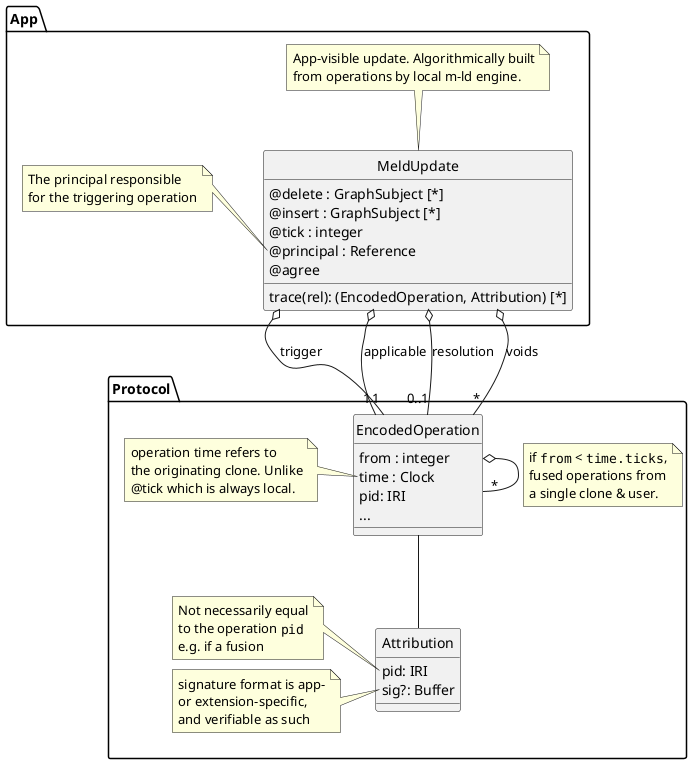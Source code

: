 @startuml
'https://plantuml.com/class-diagram
hide circle

package App {
  class MeldUpdate {
    @delete : GraphSubject [*]
    @insert : GraphSubject [*]
    @tick : integer
    @principal : Reference
    @agree
    trace(rel): (EncodedOperation, Attribution) [*]
  }
  note top of MeldUpdate
    App-visible update. Algorithmically built
    from operations by local m-ld engine.
  end note

  note left of MeldUpdate::principal
    The principal responsible
    for the triggering operation
  end note

  note left of MeldUpdate::getOperation
    Accesses protocol information
    given a relationship type
    (see links to Protocol)
  end note
}

package Protocol {
  class EncodedOperation {
    from : integer
    time : Clock
    pid: IRI
    ...
  }
  note left of EncodedOperation::time
    operation time refers to
    the originating clone. Unlike
    @tick which is always local.
  end note
  EncodedOperation -- Attribution

  class Attribution {
    pid: IRI
    sig?: Buffer
  }
  note left of Attribution::pid
    Not necessarily equal
    to the operation ""pid""
    e.g. if a fusion
  end note

  note left of Attribution::sig
    signature format is app-
    or extension-specific,
    and verifiable as such
  end note

  EncodedOperation o-- "*" EncodedOperation
  note on link
    if ""from"" < ""time.ticks"",
    fused operations from
    a single clone & user.
  end note
}

MeldUpdate o-- "1" EncodedOperation : trigger

MeldUpdate o-- "1" EncodedOperation : applicable

MeldUpdate o-- "0..1" EncodedOperation : resolution

MeldUpdate o-- "*" EncodedOperation : voids

@enduml
